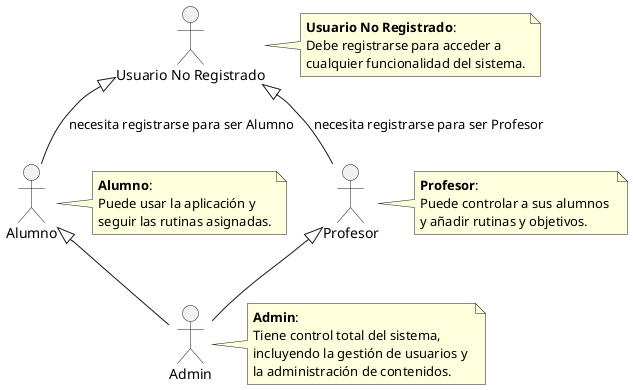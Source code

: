 @startuml

actor "Usuario No Registrado" as UsuarioNoRegistrado
actor Profesor
actor Alumno
actor Admin

UsuarioNoRegistrado <|-- Alumno : necesita registrarse para ser Alumno
UsuarioNoRegistrado <|-- Profesor : necesita registrarse para ser Profesor

Alumno <|-- Admin 
Profesor <|-- Admin 

note right of UsuarioNoRegistrado
  **Usuario No Registrado**: 
  Debe registrarse para acceder a 
  cualquier funcionalidad del sistema.
end note

note right of Alumno
  **Alumno**: 
  Puede usar la aplicación y 
  seguir las rutinas asignadas.
end note

note right of Profesor
  **Profesor**: 
  Puede controlar a sus alumnos 
  y añadir rutinas y objetivos.
end note

note right of Admin
  **Admin**: 
  Tiene control total del sistema,
  incluyendo la gestión de usuarios y 
  la administración de contenidos.
end note

@enduml
